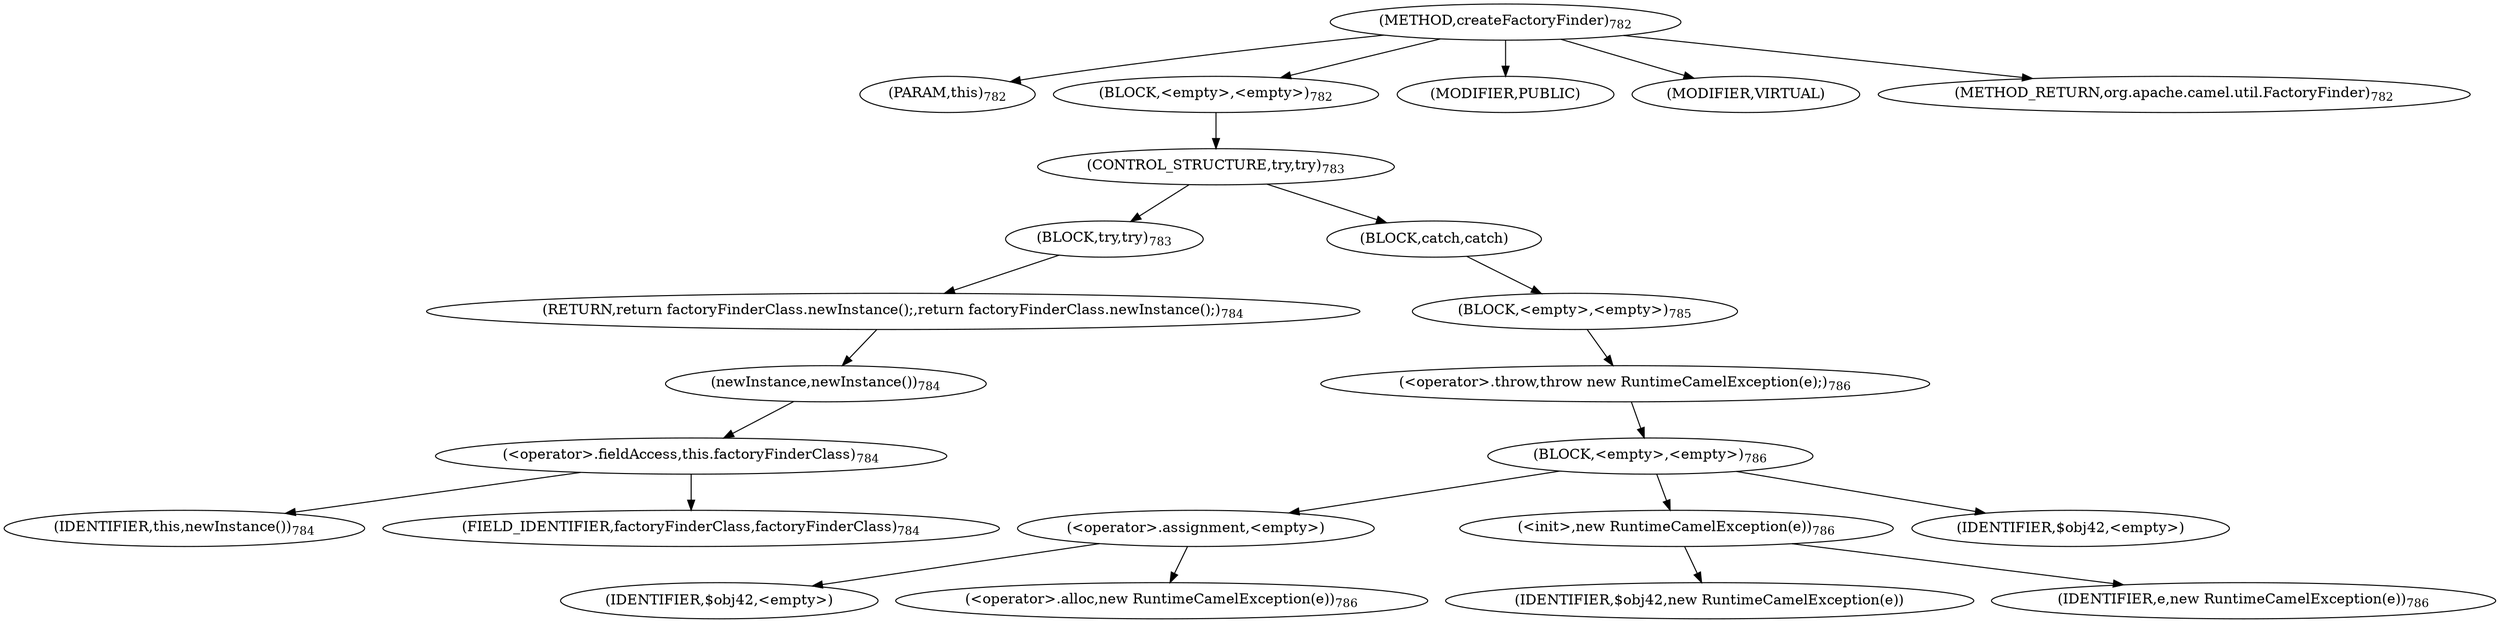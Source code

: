 digraph "createFactoryFinder" {  
"2284" [label = <(METHOD,createFactoryFinder)<SUB>782</SUB>> ]
"2285" [label = <(PARAM,this)<SUB>782</SUB>> ]
"2286" [label = <(BLOCK,&lt;empty&gt;,&lt;empty&gt;)<SUB>782</SUB>> ]
"2287" [label = <(CONTROL_STRUCTURE,try,try)<SUB>783</SUB>> ]
"2288" [label = <(BLOCK,try,try)<SUB>783</SUB>> ]
"2289" [label = <(RETURN,return factoryFinderClass.newInstance();,return factoryFinderClass.newInstance();)<SUB>784</SUB>> ]
"2290" [label = <(newInstance,newInstance())<SUB>784</SUB>> ]
"2291" [label = <(&lt;operator&gt;.fieldAccess,this.factoryFinderClass)<SUB>784</SUB>> ]
"2292" [label = <(IDENTIFIER,this,newInstance())<SUB>784</SUB>> ]
"2293" [label = <(FIELD_IDENTIFIER,factoryFinderClass,factoryFinderClass)<SUB>784</SUB>> ]
"2294" [label = <(BLOCK,catch,catch)> ]
"2295" [label = <(BLOCK,&lt;empty&gt;,&lt;empty&gt;)<SUB>785</SUB>> ]
"2296" [label = <(&lt;operator&gt;.throw,throw new RuntimeCamelException(e);)<SUB>786</SUB>> ]
"2297" [label = <(BLOCK,&lt;empty&gt;,&lt;empty&gt;)<SUB>786</SUB>> ]
"2298" [label = <(&lt;operator&gt;.assignment,&lt;empty&gt;)> ]
"2299" [label = <(IDENTIFIER,$obj42,&lt;empty&gt;)> ]
"2300" [label = <(&lt;operator&gt;.alloc,new RuntimeCamelException(e))<SUB>786</SUB>> ]
"2301" [label = <(&lt;init&gt;,new RuntimeCamelException(e))<SUB>786</SUB>> ]
"2302" [label = <(IDENTIFIER,$obj42,new RuntimeCamelException(e))> ]
"2303" [label = <(IDENTIFIER,e,new RuntimeCamelException(e))<SUB>786</SUB>> ]
"2304" [label = <(IDENTIFIER,$obj42,&lt;empty&gt;)> ]
"2305" [label = <(MODIFIER,PUBLIC)> ]
"2306" [label = <(MODIFIER,VIRTUAL)> ]
"2307" [label = <(METHOD_RETURN,org.apache.camel.util.FactoryFinder)<SUB>782</SUB>> ]
  "2284" -> "2285" 
  "2284" -> "2286" 
  "2284" -> "2305" 
  "2284" -> "2306" 
  "2284" -> "2307" 
  "2286" -> "2287" 
  "2287" -> "2288" 
  "2287" -> "2294" 
  "2288" -> "2289" 
  "2289" -> "2290" 
  "2290" -> "2291" 
  "2291" -> "2292" 
  "2291" -> "2293" 
  "2294" -> "2295" 
  "2295" -> "2296" 
  "2296" -> "2297" 
  "2297" -> "2298" 
  "2297" -> "2301" 
  "2297" -> "2304" 
  "2298" -> "2299" 
  "2298" -> "2300" 
  "2301" -> "2302" 
  "2301" -> "2303" 
}
